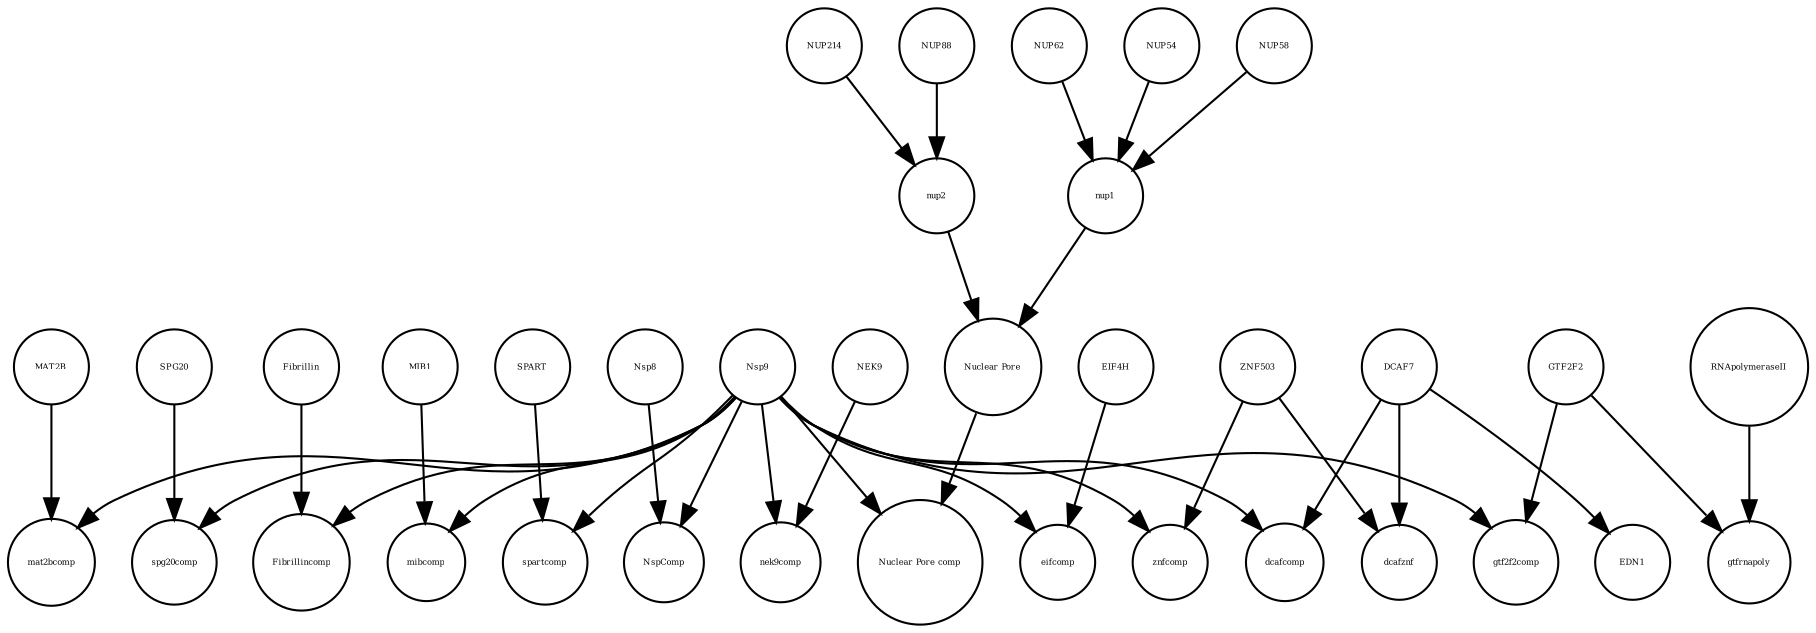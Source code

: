 strict digraph  {
MAT2B [annotation="urn_miriam_uniprot_Q9NZL9|urn_miriam_pubmed_10644686|urn_miriam_pubmed_23189196|urn_miriam_pubmed_25075345|urn_miriam_pubmed_23425511", bipartite=0, cls=macromolecule, fontsize=4, label=MAT2B, shape=circle];
spg20comp [annotation="", bipartite=0, cls=complex, fontsize=4, label=spg20comp, shape=circle];
ZNF503 [annotation=urn_miriam_uniprot_Q96F45, bipartite=0, cls=macromolecule, fontsize=4, label=ZNF503, shape=circle];
Nsp8 [annotation="urn_miriam_uniprot_P0DTD1|urn_miriam_ncbiprotein_YP_009725304", bipartite=0, cls=macromolecule, fontsize=4, label=Nsp8, shape=circle];
NUP88 [annotation="urn_miriam_uniprot_Q99567|urn_miriam_pubmed_30543681", bipartite=0, cls=macromolecule, fontsize=4, label=NUP88, shape=circle];
RNApolymeraseII [annotation=urn_miriam_uniprot_P30876, bipartite=0, cls=macromolecule, fontsize=4, label=RNApolymeraseII, shape=circle];
NUP62 [annotation=urn_miriam_uniprot_P37198, bipartite=0, cls=macromolecule, fontsize=4, label=NUP62, shape=circle];
GTF2F2 [annotation="urn_miriam_uniprot_P13984|urn_miriam_pubmed_10428810", bipartite=0, cls=macromolecule, fontsize=4, label=GTF2F2, shape=circle];
Fibrillincomp [annotation="", bipartite=0, cls=complex, fontsize=4, label=Fibrillincomp, shape=circle];
mibcomp [annotation="", bipartite=0, cls=complex, fontsize=4, label=mibcomp, shape=circle];
nup2 [annotation="", bipartite=0, cls=complex, fontsize=4, label=nup2, shape=circle];
EDN1 [annotation=urn_miriam_uniprot_P05305, bipartite=0, cls=macromolecule, fontsize=4, label=EDN1, shape=circle];
dcafznf [annotation="", bipartite=0, cls=complex, fontsize=4, label=dcafznf, shape=circle];
spartcomp [annotation="", bipartite=0, cls=complex, fontsize=4, label=spartcomp, shape=circle];
EIF4H [annotation="urn_miriam_uniprot_Q15056|urn_miriam_pubmed_10585411|urn_miriam_pubmed_11418588", bipartite=0, cls=macromolecule, fontsize=4, label=EIF4H, shape=circle];
Fibrillin [annotation="", bipartite=0, cls=complex, fontsize=4, label=Fibrillin, shape=circle];
MIB1 [annotation="urn_miriam_uniprot_Q86YT6|urn_miriam_pubmed_24185901", bipartite=0, cls=macromolecule, fontsize=4, label=MIB1, shape=circle];
Nsp9 [annotation="urn_miriam_uniprot_P0DTD1|urn_miriam_ncbiprotein_YP_009725305", bipartite=0, cls=macromolecule, fontsize=4, label=Nsp9, shape=circle];
NspComp [annotation="", bipartite=0, cls=complex, fontsize=4, label=NspComp, shape=circle];
NUP54 [annotation=urn_miriam_uniprot_Q7Z3B4, bipartite=0, cls=macromolecule, fontsize=4, label=NUP54, shape=circle];
SPG20 [annotation="", bipartite=0, cls=macromolecule, fontsize=4, label=SPG20, shape=circle];
nek9comp [annotation="", bipartite=0, cls=complex, fontsize=4, label=nek9comp, shape=circle];
NUP214 [annotation=urn_miriam_uniprot_P35658, bipartite=0, cls=macromolecule, fontsize=4, label=NUP214, shape=circle];
NEK9 [annotation=urn_miriam_uniprot_Q8TD19, bipartite=0, cls=macromolecule, fontsize=4, label=NEK9, shape=circle];
SPART [annotation=urn_miriam_uniprot_Q8N0X7, bipartite=0, cls=macromolecule, fontsize=4, label=SPART, shape=circle];
znfcomp [annotation="", bipartite=0, cls=complex, fontsize=4, label=znfcomp, shape=circle];
nup1 [annotation="", bipartite=0, cls=complex, fontsize=4, label=nup1, shape=circle];
gtf2f2comp [annotation="", bipartite=0, cls=complex, fontsize=4, label=gtf2f2comp, shape=circle];
NUP58 [annotation=urn_miriam_uniprot_Q9BVL2, bipartite=0, cls=macromolecule, fontsize=4, label=NUP58, shape=circle];
mat2bcomp [annotation="", bipartite=0, cls=complex, fontsize=4, label=mat2bcomp, shape=circle];
"Nuclear Pore comp" [annotation="", bipartite=0, cls=complex, fontsize=4, label="Nuclear Pore comp", shape=circle];
DCAF7 [annotation="urn_miriam_uniprot_P61962|urn_miriam_pubmed_16887337|urn_miriam_pubmed_16949367", bipartite=0, cls=macromolecule, fontsize=4, label=DCAF7, shape=circle];
eifcomp [annotation="", bipartite=0, cls=complex, fontsize=4, label=eifcomp, shape=circle];
"Nuclear Pore" [annotation="", bipartite=0, cls=complex, fontsize=4, label="Nuclear Pore", shape=circle];
dcafcomp [annotation="", bipartite=0, cls=complex, fontsize=4, label=dcafcomp, shape=circle];
gtfrnapoly [annotation="", bipartite=0, cls=complex, fontsize=4, label=gtfrnapoly, shape=circle];
MAT2B -> mat2bcomp  [annotation="", interaction_type=production];
ZNF503 -> znfcomp  [annotation="", interaction_type=production];
ZNF503 -> dcafznf  [annotation="", interaction_type=production];
Nsp8 -> NspComp  [annotation="", interaction_type=production];
NUP88 -> nup2  [annotation="", interaction_type=production];
RNApolymeraseII -> gtfrnapoly  [annotation="", interaction_type=production];
NUP62 -> nup1  [annotation="", interaction_type=production];
GTF2F2 -> gtfrnapoly  [annotation="", interaction_type=production];
GTF2F2 -> gtf2f2comp  [annotation="", interaction_type=production];
nup2 -> "Nuclear Pore"  [annotation="", interaction_type=production];
EIF4H -> eifcomp  [annotation="", interaction_type=production];
Fibrillin -> Fibrillincomp  [annotation="", interaction_type=production];
MIB1 -> mibcomp  [annotation="", interaction_type=production];
Nsp9 -> Fibrillincomp  [annotation="", interaction_type=production];
Nsp9 -> mibcomp  [annotation="", interaction_type=production];
Nsp9 -> spartcomp  [annotation="", interaction_type=production];
Nsp9 -> spg20comp  [annotation="", interaction_type=production];
Nsp9 -> dcafcomp  [annotation="", interaction_type=production];
Nsp9 -> znfcomp  [annotation="", interaction_type=production];
Nsp9 -> gtf2f2comp  [annotation="", interaction_type=production];
Nsp9 -> NspComp  [annotation="", interaction_type=production];
Nsp9 -> mat2bcomp  [annotation="", interaction_type=production];
Nsp9 -> "Nuclear Pore comp"  [annotation="", interaction_type=production];
Nsp9 -> eifcomp  [annotation="", interaction_type=production];
Nsp9 -> nek9comp  [annotation="", interaction_type=production];
NUP54 -> nup1  [annotation="", interaction_type=production];
SPG20 -> spg20comp  [annotation="", interaction_type=production];
NUP214 -> nup2  [annotation="", interaction_type=production];
NEK9 -> nek9comp  [annotation="", interaction_type=production];
SPART -> spartcomp  [annotation="", interaction_type=production];
nup1 -> "Nuclear Pore"  [annotation="", interaction_type=production];
NUP58 -> nup1  [annotation="", interaction_type=production];
DCAF7 -> dcafcomp  [annotation="", interaction_type=production];
DCAF7 -> EDN1  [annotation=urn_miriam_pubmed_27880803, interaction_type=catalysis];
DCAF7 -> dcafznf  [annotation="", interaction_type=production];
"Nuclear Pore" -> "Nuclear Pore comp"  [annotation="", interaction_type=production];
}
